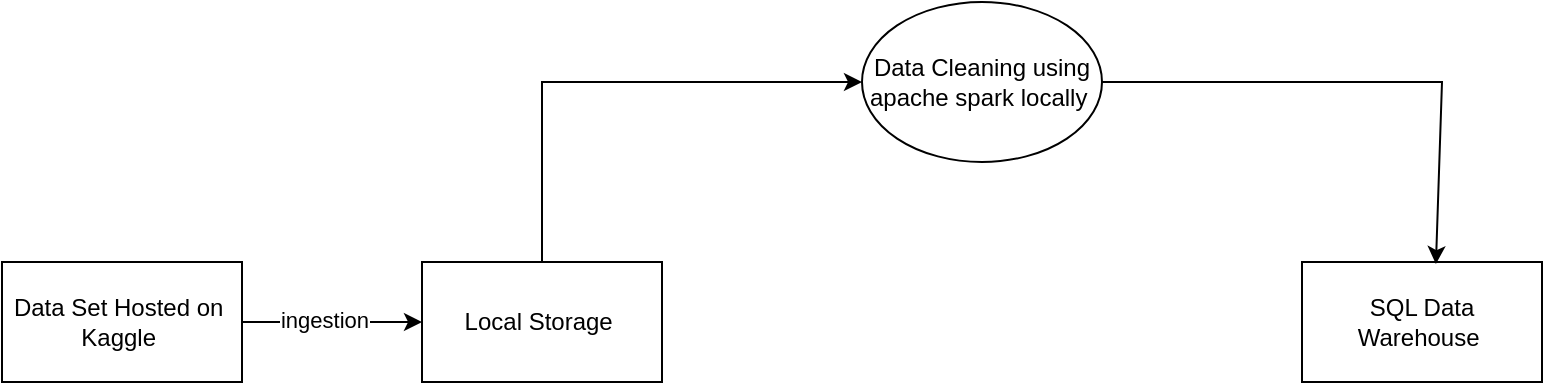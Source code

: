 <mxfile version="17.4.6" type="device"><diagram id="C5RBs43oDa-KdzZeNtuy" name="Page-1"><mxGraphModel dx="1491" dy="1796" grid="1" gridSize="10" guides="1" tooltips="1" connect="1" arrows="1" fold="1" page="1" pageScale="1" pageWidth="827" pageHeight="1169" math="0" shadow="0"><root><mxCell id="WIyWlLk6GJQsqaUBKTNV-0"/><mxCell id="WIyWlLk6GJQsqaUBKTNV-1" parent="WIyWlLk6GJQsqaUBKTNV-0"/><mxCell id="nQKj4-GL1sU4tf649KdO-0" value="Data Set Hosted on&amp;nbsp;&lt;br&gt;Kaggle&amp;nbsp;" style="rounded=0;whiteSpace=wrap;html=1;" vertex="1" parent="WIyWlLk6GJQsqaUBKTNV-1"><mxGeometry x="20" y="610" width="120" height="60" as="geometry"/></mxCell><mxCell id="nQKj4-GL1sU4tf649KdO-1" value="SQL Data Warehouse&amp;nbsp;" style="rounded=0;whiteSpace=wrap;html=1;" vertex="1" parent="WIyWlLk6GJQsqaUBKTNV-1"><mxGeometry x="670" y="610" width="120" height="60" as="geometry"/></mxCell><mxCell id="nQKj4-GL1sU4tf649KdO-2" value="Local Storage&amp;nbsp;" style="rounded=0;whiteSpace=wrap;html=1;" vertex="1" parent="WIyWlLk6GJQsqaUBKTNV-1"><mxGeometry x="230" y="610" width="120" height="60" as="geometry"/></mxCell><mxCell id="nQKj4-GL1sU4tf649KdO-3" value="" style="endArrow=classic;html=1;rounded=0;exitX=1;exitY=0.5;exitDx=0;exitDy=0;entryX=0;entryY=0.5;entryDx=0;entryDy=0;" edge="1" parent="WIyWlLk6GJQsqaUBKTNV-1" source="nQKj4-GL1sU4tf649KdO-0" target="nQKj4-GL1sU4tf649KdO-2"><mxGeometry width="50" height="50" relative="1" as="geometry"><mxPoint x="390" y="550" as="sourcePoint"/><mxPoint x="440" y="500" as="targetPoint"/></mxGeometry></mxCell><mxCell id="nQKj4-GL1sU4tf649KdO-4" value="ingestion" style="edgeLabel;html=1;align=center;verticalAlign=middle;resizable=0;points=[];" vertex="1" connectable="0" parent="nQKj4-GL1sU4tf649KdO-3"><mxGeometry x="-0.1" y="1" relative="1" as="geometry"><mxPoint as="offset"/></mxGeometry></mxCell><mxCell id="nQKj4-GL1sU4tf649KdO-5" value="" style="endArrow=classic;html=1;rounded=0;exitX=0.5;exitY=0;exitDx=0;exitDy=0;entryX=0;entryY=0.5;entryDx=0;entryDy=0;" edge="1" parent="WIyWlLk6GJQsqaUBKTNV-1" source="nQKj4-GL1sU4tf649KdO-2" target="nQKj4-GL1sU4tf649KdO-7"><mxGeometry width="50" height="50" relative="1" as="geometry"><mxPoint x="310" y="520" as="sourcePoint"/><mxPoint x="440" y="520" as="targetPoint"/><Array as="points"><mxPoint x="290" y="520"/></Array></mxGeometry></mxCell><mxCell id="nQKj4-GL1sU4tf649KdO-7" value="Data Cleaning using apache spark locally&amp;nbsp;" style="ellipse;whiteSpace=wrap;html=1;" vertex="1" parent="WIyWlLk6GJQsqaUBKTNV-1"><mxGeometry x="450" y="480" width="120" height="80" as="geometry"/></mxCell><mxCell id="nQKj4-GL1sU4tf649KdO-8" value="" style="endArrow=classic;html=1;rounded=0;entryX=0.558;entryY=0.017;entryDx=0;entryDy=0;entryPerimeter=0;exitX=1;exitY=0.5;exitDx=0;exitDy=0;" edge="1" parent="WIyWlLk6GJQsqaUBKTNV-1" source="nQKj4-GL1sU4tf649KdO-7" target="nQKj4-GL1sU4tf649KdO-1"><mxGeometry width="50" height="50" relative="1" as="geometry"><mxPoint x="390" y="540" as="sourcePoint"/><mxPoint x="440" y="490" as="targetPoint"/><Array as="points"><mxPoint x="740" y="520"/></Array></mxGeometry></mxCell></root></mxGraphModel></diagram></mxfile>